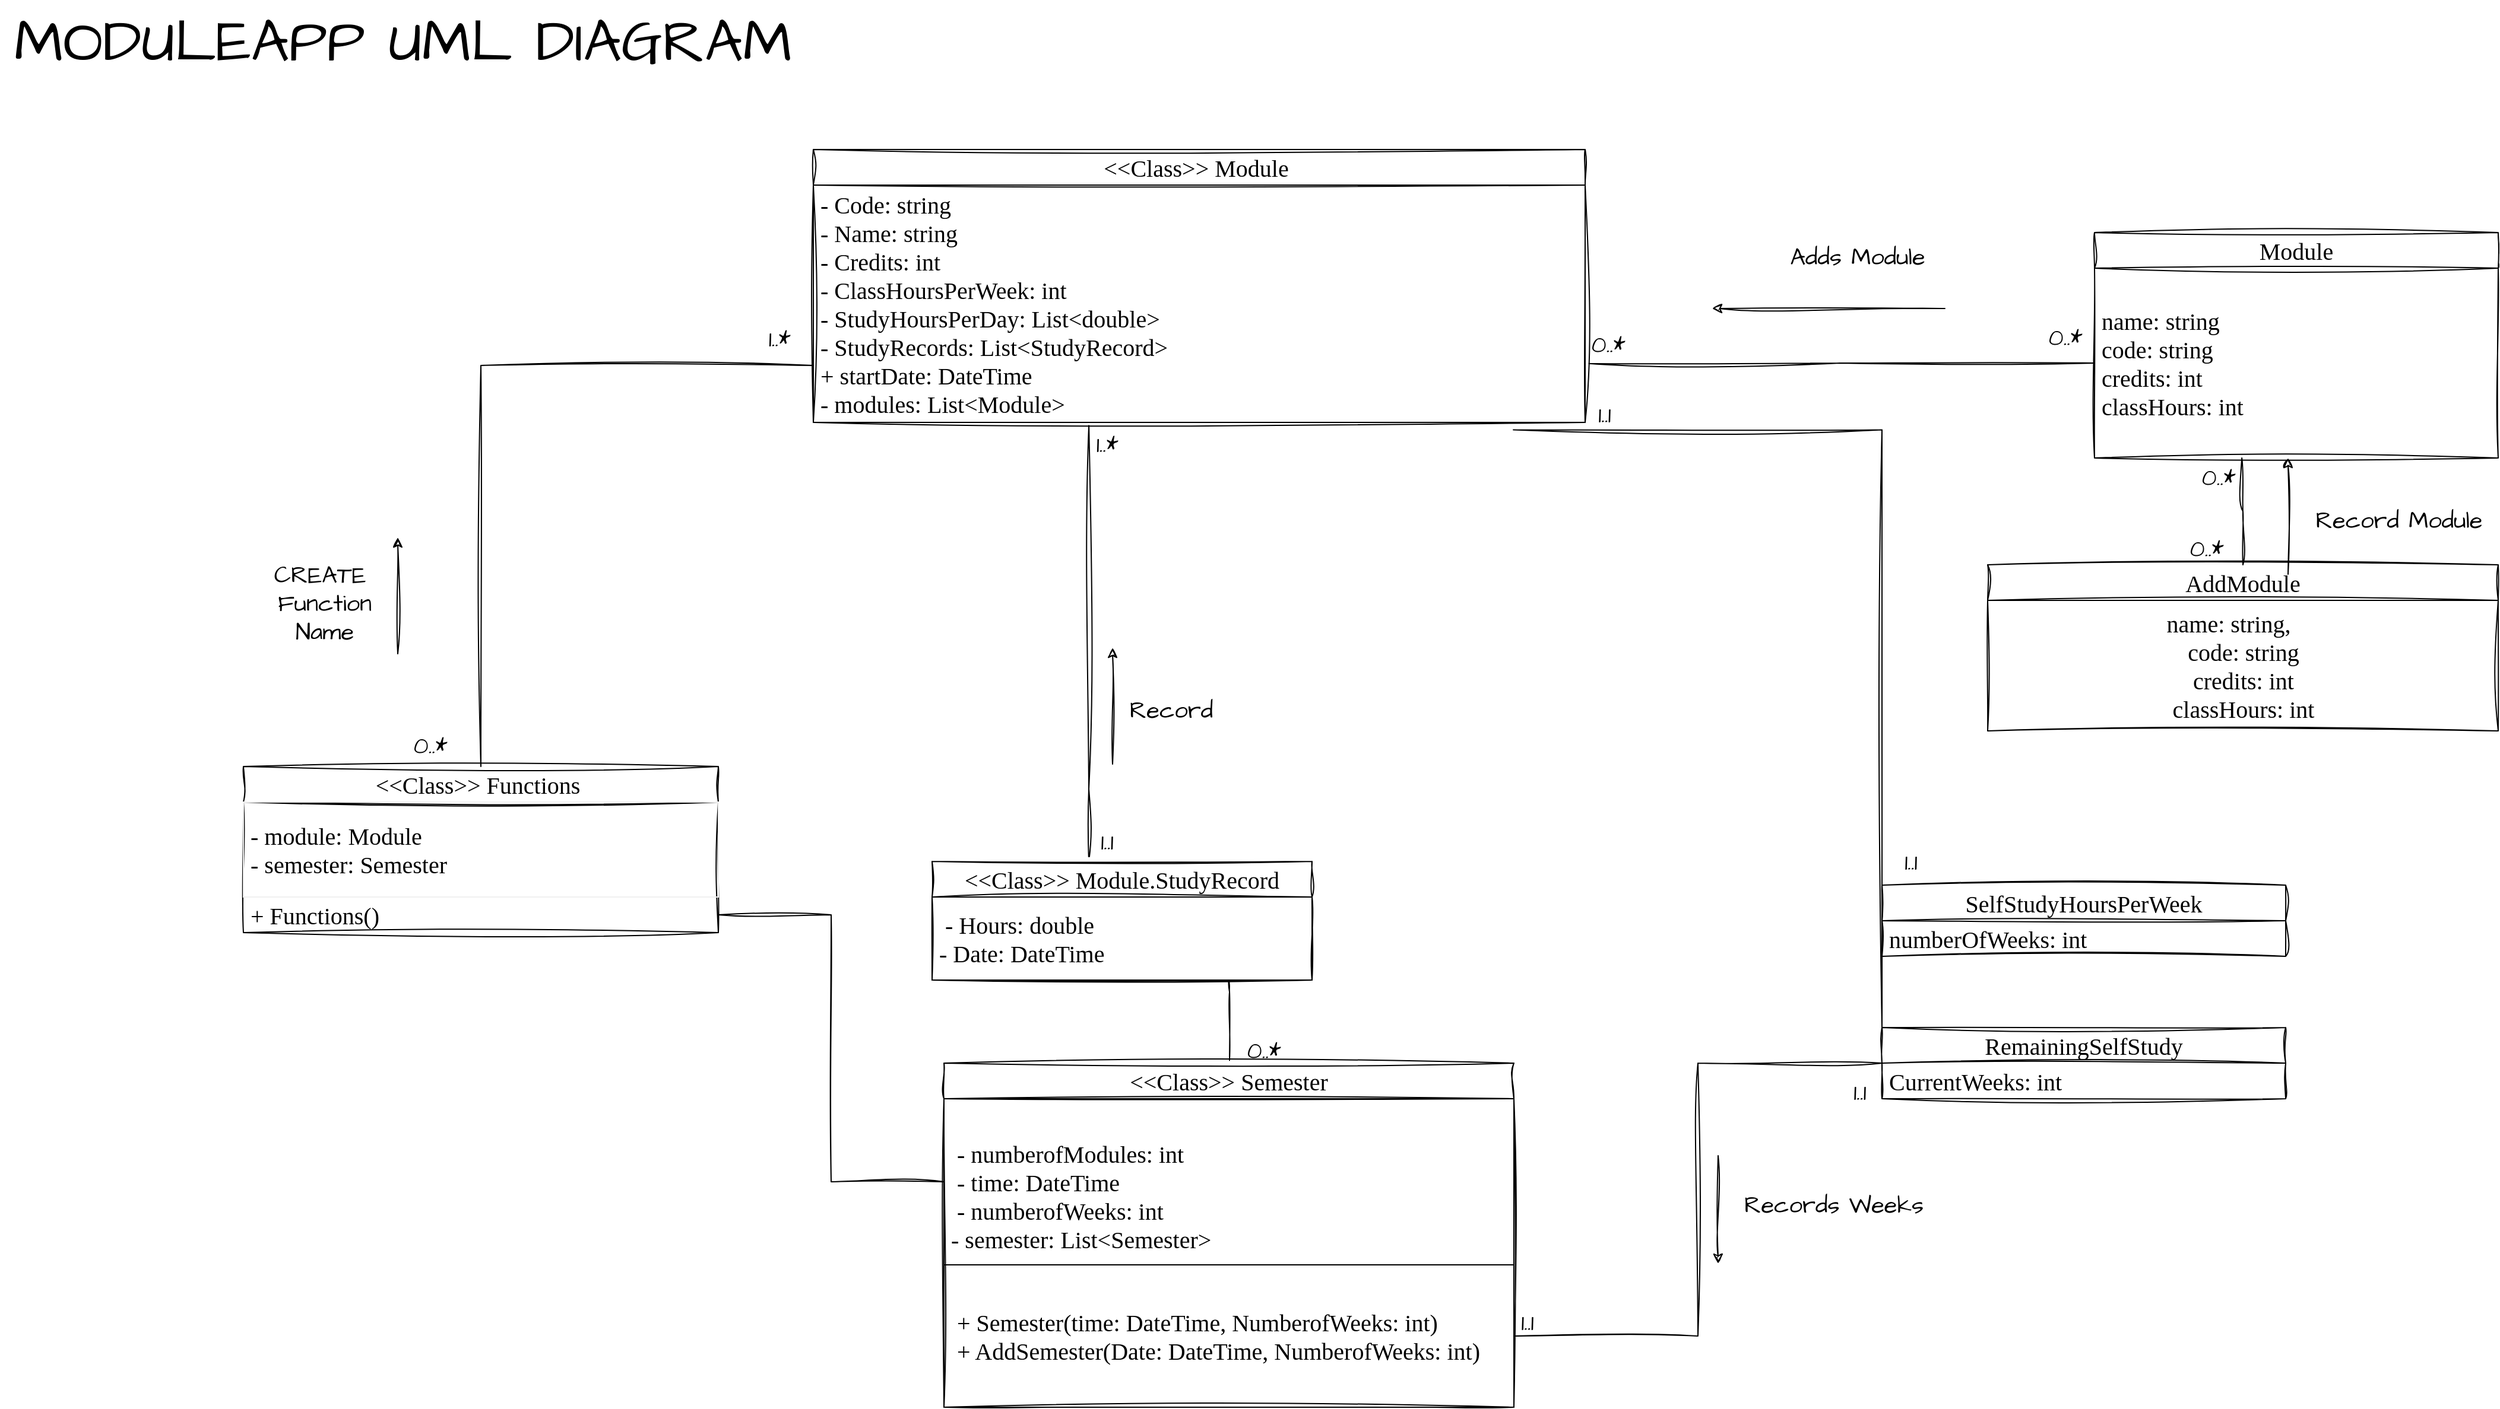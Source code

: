 <mxfile version="21.5.0" type="device">
  <diagram name="Page-1" id="kCfVXJoL_dmyVYq_A1QM">
    <mxGraphModel dx="2206" dy="1360" grid="0" gridSize="10" guides="1" tooltips="1" connect="1" arrows="1" fold="1" page="1" pageScale="1" pageWidth="2339" pageHeight="3300" math="0" shadow="0">
      <root>
        <mxCell id="0" />
        <mxCell id="1" parent="0" />
        <mxCell id="cLwnY9_HZELoblNR_DfB-37" style="edgeStyle=orthogonalEdgeStyle;rounded=0;sketch=1;hachureGap=4;jiggle=2;curveFitting=1;orthogonalLoop=1;jettySize=auto;html=1;entryX=0;entryY=0.76;entryDx=0;entryDy=0;entryPerimeter=0;fontFamily=Times New Roman;fontSize=16;startArrow=none;startFill=0;endArrow=none;endFill=0;" parent="1" source="cLwnY9_HZELoblNR_DfB-1" target="cLwnY9_HZELoblNR_DfB-6" edge="1">
          <mxGeometry relative="1" as="geometry" />
        </mxCell>
        <mxCell id="cLwnY9_HZELoblNR_DfB-1" value="&amp;lt;&amp;lt;Class&amp;gt;&amp;gt; Functions&amp;nbsp;" style="swimlane;fontStyle=0;childLayout=stackLayout;horizontal=1;startSize=30;horizontalStack=0;resizeParent=1;resizeParentMax=0;resizeLast=0;collapsible=1;marginBottom=0;whiteSpace=wrap;html=1;sketch=1;hachureGap=4;jiggle=2;curveFitting=1;fontFamily=Times New Roman;fontSize=20;" parent="1" vertex="1">
          <mxGeometry x="440" y="910" width="400" height="140" as="geometry" />
        </mxCell>
        <mxCell id="cLwnY9_HZELoblNR_DfB-2" value="- module: Module&lt;br&gt;- semester: Semester " style="text;strokeColor=#F0F0F0;fillColor=none;align=left;verticalAlign=middle;spacingLeft=4;spacingRight=4;overflow=hidden;points=[[0,0.5],[1,0.5]];portConstraint=eastwest;rotatable=0;whiteSpace=wrap;html=1;fontSize=20;fontFamily=Times New Roman;" parent="cLwnY9_HZELoblNR_DfB-1" vertex="1">
          <mxGeometry y="30" width="400" height="80" as="geometry" />
        </mxCell>
        <mxCell id="cLwnY9_HZELoblNR_DfB-3" value=" + Functions()   " style="text;strokeColor=none;fillColor=none;align=left;verticalAlign=middle;spacingLeft=4;spacingRight=4;overflow=hidden;points=[[0,0.5],[1,0.5]];portConstraint=eastwest;rotatable=0;whiteSpace=wrap;html=1;fontSize=20;fontFamily=Times New Roman;" parent="cLwnY9_HZELoblNR_DfB-1" vertex="1">
          <mxGeometry y="110" width="400" height="30" as="geometry" />
        </mxCell>
        <mxCell id="cLwnY9_HZELoblNR_DfB-5" value="&amp;lt;&amp;lt;Class&amp;gt;&amp;gt; Module&amp;nbsp;" style="swimlane;fontStyle=0;childLayout=stackLayout;horizontal=1;startSize=30;horizontalStack=0;resizeParent=1;resizeParentMax=0;resizeLast=0;collapsible=1;marginBottom=0;whiteSpace=wrap;html=1;sketch=1;hachureGap=4;jiggle=2;curveFitting=1;fontFamily=Times New Roman;fontSize=20;" parent="1" vertex="1">
          <mxGeometry x="920" y="390" width="650" height="230" as="geometry" />
        </mxCell>
        <mxCell id="cLwnY9_HZELoblNR_DfB-6" value="- Code: string&amp;nbsp;&lt;br&gt;- Name: string&amp;nbsp;&lt;br&gt;- Credits: int&amp;nbsp;&lt;br&gt;- ClassHoursPerWeek: int&lt;br&gt;- StudyHoursPerDay: List&amp;lt;double&amp;gt;&amp;nbsp;&lt;br&gt;- StudyRecords: List&amp;lt;StudyRecord&amp;gt;&amp;nbsp;&lt;br&gt;+ startDate: DateTime&amp;nbsp;&lt;br&gt;- modules: List&amp;lt;Module&amp;gt;" style="text;strokeColor=default;fillColor=none;align=left;verticalAlign=middle;spacingLeft=4;spacingRight=4;overflow=hidden;points=[[0,0.5],[1,0.5]];portConstraint=eastwest;rotatable=0;whiteSpace=wrap;html=1;fontSize=20;fontFamily=Times New Roman;" parent="cLwnY9_HZELoblNR_DfB-5" vertex="1">
          <mxGeometry y="30" width="650" height="200" as="geometry" />
        </mxCell>
        <mxCell id="cLwnY9_HZELoblNR_DfB-35" style="edgeStyle=orthogonalEdgeStyle;rounded=0;sketch=1;hachureGap=4;jiggle=2;curveFitting=1;orthogonalLoop=1;jettySize=auto;html=1;entryX=0.357;entryY=1.013;entryDx=0;entryDy=0;entryPerimeter=0;fontFamily=Times New Roman;fontSize=16;startArrow=none;startFill=0;endArrow=none;endFill=0;" parent="1" source="cLwnY9_HZELoblNR_DfB-9" target="cLwnY9_HZELoblNR_DfB-6" edge="1">
          <mxGeometry relative="1" as="geometry">
            <Array as="points">
              <mxPoint x="1152" y="929" />
              <mxPoint x="1152" y="929" />
            </Array>
            <mxPoint x="1187.8" y="870" as="targetPoint" />
          </mxGeometry>
        </mxCell>
        <mxCell id="cLwnY9_HZELoblNR_DfB-9" value="&amp;nbsp;&amp;lt;&amp;lt;Class&amp;gt;&amp;gt; Module.StudyRecord&amp;nbsp;" style="swimlane;fontStyle=0;childLayout=stackLayout;horizontal=1;startSize=30;horizontalStack=0;resizeParent=1;resizeParentMax=0;resizeLast=0;collapsible=1;marginBottom=0;whiteSpace=wrap;html=1;sketch=1;hachureGap=4;jiggle=2;curveFitting=1;fontFamily=Times New Roman;fontSize=20;" parent="1" vertex="1">
          <mxGeometry x="1020" y="990" width="320" height="100" as="geometry" />
        </mxCell>
        <mxCell id="cLwnY9_HZELoblNR_DfB-10" value="&lt;div&gt;&amp;nbsp;- Hours: double&amp;nbsp; &amp;nbsp; &amp;nbsp; &amp;nbsp; &amp;nbsp;&lt;/div&gt;&lt;div&gt;- Date: DateTime&amp;nbsp;&lt;/div&gt;" style="text;strokeColor=default;fillColor=none;align=left;verticalAlign=middle;spacingLeft=4;spacingRight=4;overflow=hidden;points=[[0,0.5],[1,0.5]];portConstraint=eastwest;rotatable=0;whiteSpace=wrap;html=1;fontSize=20;fontFamily=Times New Roman;" parent="cLwnY9_HZELoblNR_DfB-9" vertex="1">
          <mxGeometry y="30" width="320" height="70" as="geometry" />
        </mxCell>
        <mxCell id="cLwnY9_HZELoblNR_DfB-39" style="edgeStyle=orthogonalEdgeStyle;rounded=0;sketch=1;hachureGap=4;jiggle=2;curveFitting=1;orthogonalLoop=1;jettySize=auto;html=1;entryX=0.781;entryY=1.143;entryDx=0;entryDy=0;entryPerimeter=0;fontFamily=Architects Daughter;fontSource=https%3A%2F%2Ffonts.googleapis.com%2Fcss%3Ffamily%3DArchitects%2BDaughter;fontSize=16;exitX=0.501;exitY=-0.008;exitDx=0;exitDy=0;exitPerimeter=0;startArrow=none;startFill=0;endArrow=none;endFill=0;" parent="1" source="cLwnY9_HZELoblNR_DfB-13" edge="1">
          <mxGeometry relative="1" as="geometry">
            <mxPoint x="1269.96" y="1149.99" as="sourcePoint" />
            <mxPoint x="1269.88" y="1090" as="targetPoint" />
            <Array as="points">
              <mxPoint x="1271" y="1100" />
              <mxPoint x="1270" y="1100" />
            </Array>
          </mxGeometry>
        </mxCell>
        <mxCell id="cLwnY9_HZELoblNR_DfB-13" value="&amp;nbsp;&amp;lt;&amp;lt;Class&amp;gt;&amp;gt; Semester&amp;nbsp;" style="swimlane;fontStyle=0;childLayout=stackLayout;horizontal=1;startSize=30;horizontalStack=0;resizeParent=1;resizeParentMax=0;resizeLast=0;collapsible=1;marginBottom=0;whiteSpace=wrap;html=1;sketch=1;hachureGap=4;jiggle=2;curveFitting=1;fontFamily=Times New Roman;fontSize=20;" parent="1" vertex="1">
          <mxGeometry x="1030" y="1160" width="480" height="290" as="geometry" />
        </mxCell>
        <mxCell id="cLwnY9_HZELoblNR_DfB-14" value="&lt;div&gt;&lt;br&gt;&lt;/div&gt;&lt;div&gt;&amp;nbsp;- numberofModules: int&amp;nbsp; &amp;nbsp; &amp;nbsp;&lt;/div&gt;&lt;div&gt;&amp;nbsp;- time: DateTime&amp;nbsp; &amp;nbsp; &amp;nbsp; &amp;nbsp; &amp;nbsp; &amp;nbsp;&lt;/div&gt;&lt;div&gt;&amp;nbsp;- numberofWeeks: int&amp;nbsp; &amp;nbsp; &amp;nbsp; &amp;nbsp;&lt;/div&gt;&lt;div&gt;- semester: List&amp;lt;Semester&amp;gt;&lt;/div&gt;" style="text;strokeColor=default;fillColor=none;align=left;verticalAlign=middle;spacingLeft=4;spacingRight=4;overflow=hidden;points=[[0,0.5],[1,0.5]];portConstraint=eastwest;rotatable=0;whiteSpace=wrap;html=1;fontSize=20;fontFamily=Times New Roman;" parent="cLwnY9_HZELoblNR_DfB-13" vertex="1">
          <mxGeometry y="30" width="480" height="140" as="geometry" />
        </mxCell>
        <mxCell id="cLwnY9_HZELoblNR_DfB-15" value="&lt;div&gt;&amp;nbsp;+ Semester(time: DateTime, NumberofWeeks: int)&amp;nbsp;&lt;/div&gt;&lt;div&gt;&amp;nbsp;+ AddSemester(Date: DateTime, NumberofWeeks: int)&amp;nbsp;&lt;/div&gt;" style="text;strokeColor=default;fillColor=none;align=left;verticalAlign=middle;spacingLeft=4;spacingRight=4;overflow=hidden;points=[[0,0.5],[1,0.5]];portConstraint=eastwest;rotatable=0;whiteSpace=wrap;html=1;fontSize=20;fontFamily=Times New Roman;" parent="cLwnY9_HZELoblNR_DfB-13" vertex="1">
          <mxGeometry y="170" width="480" height="120" as="geometry" />
        </mxCell>
        <mxCell id="cLwnY9_HZELoblNR_DfB-17" value="Module" style="swimlane;fontStyle=0;childLayout=stackLayout;horizontal=1;startSize=30;horizontalStack=0;resizeParent=1;resizeParentMax=0;resizeLast=0;collapsible=1;marginBottom=0;whiteSpace=wrap;html=1;sketch=1;hachureGap=4;jiggle=2;curveFitting=1;fontFamily=Times New Roman;fontSize=20;" parent="1" vertex="1">
          <mxGeometry x="1999" y="460" width="340" height="190" as="geometry" />
        </mxCell>
        <mxCell id="cLwnY9_HZELoblNR_DfB-20" value="name: string&lt;br&gt;code: string&lt;br&gt;credits: int&lt;br&gt;classHours: int&amp;nbsp;" style="text;strokeColor=none;fillColor=none;align=left;verticalAlign=middle;spacingLeft=4;spacingRight=4;overflow=hidden;points=[[0,0.5],[1,0.5]];portConstraint=eastwest;rotatable=0;whiteSpace=wrap;html=1;fontSize=20;fontFamily=Times New Roman;" parent="cLwnY9_HZELoblNR_DfB-17" vertex="1">
          <mxGeometry y="30" width="340" height="160" as="geometry" />
        </mxCell>
        <mxCell id="trnYDFIzoloPD32JqK8Z-2" style="edgeStyle=orthogonalEdgeStyle;rounded=0;sketch=1;hachureGap=4;jiggle=2;curveFitting=1;orthogonalLoop=1;jettySize=auto;html=1;exitX=0.5;exitY=0;exitDx=0;exitDy=0;entryX=0.365;entryY=1;entryDx=0;entryDy=0;entryPerimeter=0;fontFamily=Architects Daughter;fontSource=https%3A%2F%2Ffonts.googleapis.com%2Fcss%3Ffamily%3DArchitects%2BDaughter;fontSize=16;endArrow=none;endFill=0;" edge="1" parent="1" source="cLwnY9_HZELoblNR_DfB-21" target="cLwnY9_HZELoblNR_DfB-20">
          <mxGeometry relative="1" as="geometry" />
        </mxCell>
        <mxCell id="cLwnY9_HZELoblNR_DfB-21" value="AddModule" style="swimlane;fontStyle=0;childLayout=stackLayout;horizontal=1;startSize=30;horizontalStack=0;resizeParent=1;resizeParentMax=0;resizeLast=0;collapsible=1;marginBottom=0;whiteSpace=wrap;html=1;sketch=1;hachureGap=4;jiggle=2;curveFitting=1;fontFamily=Times New Roman;fontSize=20;" parent="1" vertex="1">
          <mxGeometry x="1909" y="740" width="430" height="140" as="geometry" />
        </mxCell>
        <mxCell id="cLwnY9_HZELoblNR_DfB-24" value="&lt;div style=&quot;text-align: left;&quot;&gt;&lt;span style=&quot;background-color: initial;&quot;&gt;name: string,&lt;/span&gt;&lt;/div&gt;code: string&lt;br&gt;credits: int&lt;br&gt;&amp;nbsp;classHours: int&amp;nbsp;" style="text;html=1;align=center;verticalAlign=middle;resizable=0;points=[];autosize=1;strokeColor=none;fillColor=none;fontSize=20;fontFamily=Times New Roman;" parent="cLwnY9_HZELoblNR_DfB-21" vertex="1">
          <mxGeometry y="30" width="430" height="110" as="geometry" />
        </mxCell>
        <mxCell id="cLwnY9_HZELoblNR_DfB-25" value="SelfStudyHoursPerWeek" style="swimlane;fontStyle=0;childLayout=stackLayout;horizontal=1;startSize=30;horizontalStack=0;resizeParent=1;resizeParentMax=0;resizeLast=0;collapsible=1;marginBottom=0;whiteSpace=wrap;html=1;sketch=1;hachureGap=4;jiggle=2;curveFitting=1;fontFamily=Times New Roman;fontSize=20;" parent="1" vertex="1">
          <mxGeometry x="1820" y="1010" width="340" height="60" as="geometry" />
        </mxCell>
        <mxCell id="cLwnY9_HZELoblNR_DfB-26" value="numberOfWeeks: int" style="text;strokeColor=none;fillColor=none;align=left;verticalAlign=middle;spacingLeft=4;spacingRight=4;overflow=hidden;points=[[0,0.5],[1,0.5]];portConstraint=eastwest;rotatable=0;whiteSpace=wrap;html=1;fontSize=20;fontFamily=Times New Roman;" parent="cLwnY9_HZELoblNR_DfB-25" vertex="1">
          <mxGeometry y="30" width="340" height="30" as="geometry" />
        </mxCell>
        <mxCell id="cLwnY9_HZELoblNR_DfB-31" style="edgeStyle=orthogonalEdgeStyle;rounded=0;sketch=1;hachureGap=4;jiggle=2;curveFitting=1;orthogonalLoop=1;jettySize=auto;html=1;exitX=0;exitY=0.5;exitDx=0;exitDy=0;fontFamily=Times New Roman;fontSize=16;startArrow=none;startFill=0;endArrow=none;endFill=0;" parent="1" source="cLwnY9_HZELoblNR_DfB-29" target="cLwnY9_HZELoblNR_DfB-15" edge="1">
          <mxGeometry relative="1" as="geometry" />
        </mxCell>
        <mxCell id="cLwnY9_HZELoblNR_DfB-32" style="edgeStyle=orthogonalEdgeStyle;rounded=0;sketch=1;hachureGap=4;jiggle=2;curveFitting=1;orthogonalLoop=1;jettySize=auto;html=1;exitX=0;exitY=0;exitDx=0;exitDy=0;entryX=0.907;entryY=1.031;entryDx=0;entryDy=0;entryPerimeter=0;fontFamily=Times New Roman;fontSize=16;startArrow=none;startFill=0;endArrow=none;endFill=0;" parent="1" source="cLwnY9_HZELoblNR_DfB-29" target="cLwnY9_HZELoblNR_DfB-6" edge="1">
          <mxGeometry relative="1" as="geometry">
            <mxPoint x="1536.85" y="870" as="targetPoint" />
          </mxGeometry>
        </mxCell>
        <mxCell id="cLwnY9_HZELoblNR_DfB-29" value="RemainingSelfStudy" style="swimlane;fontStyle=0;childLayout=stackLayout;horizontal=1;startSize=30;horizontalStack=0;resizeParent=1;resizeParentMax=0;resizeLast=0;collapsible=1;marginBottom=0;whiteSpace=wrap;html=1;sketch=1;hachureGap=4;jiggle=2;curveFitting=1;fontFamily=Times New Roman;fontSize=20;" parent="1" vertex="1">
          <mxGeometry x="1820" y="1130" width="340" height="60" as="geometry" />
        </mxCell>
        <mxCell id="cLwnY9_HZELoblNR_DfB-30" value="CurrentWeeks: int" style="text;strokeColor=none;fillColor=none;align=left;verticalAlign=middle;spacingLeft=4;spacingRight=4;overflow=hidden;points=[[0,0.5],[1,0.5]];portConstraint=eastwest;rotatable=0;whiteSpace=wrap;html=1;fontSize=20;fontFamily=Times New Roman;" parent="cLwnY9_HZELoblNR_DfB-29" vertex="1">
          <mxGeometry y="30" width="340" height="30" as="geometry" />
        </mxCell>
        <mxCell id="cLwnY9_HZELoblNR_DfB-36" style="edgeStyle=orthogonalEdgeStyle;rounded=0;sketch=1;hachureGap=4;jiggle=2;curveFitting=1;orthogonalLoop=1;jettySize=auto;html=1;entryX=1.005;entryY=0.752;entryDx=0;entryDy=0;entryPerimeter=0;fontFamily=Times New Roman;fontSize=16;startArrow=none;startFill=0;endArrow=none;endFill=0;" parent="1" source="cLwnY9_HZELoblNR_DfB-20" target="cLwnY9_HZELoblNR_DfB-6" edge="1">
          <mxGeometry relative="1" as="geometry" />
        </mxCell>
        <mxCell id="cLwnY9_HZELoblNR_DfB-38" style="edgeStyle=orthogonalEdgeStyle;rounded=0;sketch=1;hachureGap=4;jiggle=2;curveFitting=1;orthogonalLoop=1;jettySize=auto;html=1;fontFamily=Times New Roman;fontSize=16;startArrow=none;startFill=0;endArrow=none;endFill=0;" parent="1" source="cLwnY9_HZELoblNR_DfB-3" target="cLwnY9_HZELoblNR_DfB-14" edge="1">
          <mxGeometry relative="1" as="geometry" />
        </mxCell>
        <mxCell id="trnYDFIzoloPD32JqK8Z-1" value="0..*" style="text;html=1;align=center;verticalAlign=middle;resizable=0;points=[];autosize=1;strokeColor=none;fillColor=none;fontSize=20;fontFamily=Architects Daughter;" vertex="1" parent="1">
          <mxGeometry x="574" y="874" width="46" height="36" as="geometry" />
        </mxCell>
        <mxCell id="trnYDFIzoloPD32JqK8Z-3" value="1..*" style="text;html=1;align=center;verticalAlign=middle;resizable=0;points=[];autosize=1;strokeColor=none;fillColor=none;fontSize=20;fontFamily=Architects Daughter;" vertex="1" parent="1">
          <mxGeometry x="873" y="531" width="36" height="36" as="geometry" />
        </mxCell>
        <mxCell id="trnYDFIzoloPD32JqK8Z-4" value="1..1" style="text;html=1;align=center;verticalAlign=middle;resizable=0;points=[];autosize=1;strokeColor=none;fillColor=none;fontSize=20;fontFamily=Architects Daughter;" vertex="1" parent="1">
          <mxGeometry x="1786" y="1166" width="29" height="36" as="geometry" />
        </mxCell>
        <mxCell id="trnYDFIzoloPD32JqK8Z-5" value="1..1" style="text;html=1;align=center;verticalAlign=middle;resizable=0;points=[];autosize=1;strokeColor=none;fillColor=none;fontSize=20;fontFamily=Architects Daughter;" vertex="1" parent="1">
          <mxGeometry x="1506" y="1360" width="29" height="36" as="geometry" />
        </mxCell>
        <mxCell id="trnYDFIzoloPD32JqK8Z-6" value="1..1" style="text;html=1;align=center;verticalAlign=middle;resizable=0;points=[];autosize=1;strokeColor=none;fillColor=none;fontSize=20;fontFamily=Architects Daughter;" vertex="1" parent="1">
          <mxGeometry x="1829" y="972" width="29" height="36" as="geometry" />
        </mxCell>
        <mxCell id="trnYDFIzoloPD32JqK8Z-7" value="0..*" style="text;html=1;align=center;verticalAlign=middle;resizable=0;points=[];autosize=1;strokeColor=none;fillColor=none;fontSize=20;fontFamily=Architects Daughter;" vertex="1" parent="1">
          <mxGeometry x="1951" y="530" width="46" height="36" as="geometry" />
        </mxCell>
        <mxCell id="trnYDFIzoloPD32JqK8Z-8" value="0..*" style="text;html=1;align=center;verticalAlign=middle;resizable=0;points=[];autosize=1;strokeColor=none;fillColor=none;fontSize=20;fontFamily=Architects Daughter;" vertex="1" parent="1">
          <mxGeometry x="1566" y="536" width="46" height="36" as="geometry" />
        </mxCell>
        <mxCell id="trnYDFIzoloPD32JqK8Z-9" value="0..*" style="text;html=1;align=center;verticalAlign=middle;resizable=0;points=[];autosize=1;strokeColor=none;fillColor=none;fontSize=20;fontFamily=Architects Daughter;" vertex="1" parent="1">
          <mxGeometry x="2070" y="708" width="46" height="36" as="geometry" />
        </mxCell>
        <mxCell id="trnYDFIzoloPD32JqK8Z-10" value="0..*" style="text;html=1;align=center;verticalAlign=middle;resizable=0;points=[];autosize=1;strokeColor=none;fillColor=none;fontSize=20;fontFamily=Architects Daughter;" vertex="1" parent="1">
          <mxGeometry x="2080" y="648" width="46" height="36" as="geometry" />
        </mxCell>
        <mxCell id="trnYDFIzoloPD32JqK8Z-11" value="0..*" style="text;html=1;align=center;verticalAlign=middle;resizable=0;points=[];autosize=1;strokeColor=none;fillColor=none;fontSize=20;fontFamily=Architects Daughter;" vertex="1" parent="1">
          <mxGeometry x="1276" y="1131" width="46" height="36" as="geometry" />
        </mxCell>
        <mxCell id="trnYDFIzoloPD32JqK8Z-12" value="1..1" style="text;html=1;align=center;verticalAlign=middle;resizable=0;points=[];autosize=1;strokeColor=none;fillColor=none;fontSize=20;fontFamily=Architects Daughter;" vertex="1" parent="1">
          <mxGeometry x="1152" y="955" width="29" height="36" as="geometry" />
        </mxCell>
        <mxCell id="trnYDFIzoloPD32JqK8Z-13" value="1..*" style="text;html=1;align=center;verticalAlign=middle;resizable=0;points=[];autosize=1;strokeColor=none;fillColor=none;fontSize=20;fontFamily=Architects Daughter;" vertex="1" parent="1">
          <mxGeometry x="1149" y="620" width="36" height="36" as="geometry" />
        </mxCell>
        <mxCell id="trnYDFIzoloPD32JqK8Z-14" value="1..1" style="text;html=1;align=center;verticalAlign=middle;resizable=0;points=[];autosize=1;strokeColor=none;fillColor=none;fontSize=20;fontFamily=Architects Daughter;" vertex="1" parent="1">
          <mxGeometry x="1571" y="595" width="29" height="36" as="geometry" />
        </mxCell>
        <mxCell id="trnYDFIzoloPD32JqK8Z-15" value="" style="endArrow=classic;html=1;rounded=0;sketch=1;hachureGap=4;jiggle=2;curveFitting=1;fontFamily=Architects Daughter;fontSource=https%3A%2F%2Ffonts.googleapis.com%2Fcss%3Ffamily%3DArchitects%2BDaughter;fontSize=16;" edge="1" parent="1">
          <mxGeometry width="50" height="50" relative="1" as="geometry">
            <mxPoint x="570" y="815" as="sourcePoint" />
            <mxPoint x="570" y="717" as="targetPoint" />
          </mxGeometry>
        </mxCell>
        <mxCell id="trnYDFIzoloPD32JqK8Z-16" value="CREATE&amp;nbsp;&lt;br&gt;Function&lt;br&gt;Name" style="text;html=1;align=center;verticalAlign=middle;resizable=0;points=[];autosize=1;strokeColor=none;fillColor=none;fontSize=20;fontFamily=Architects Daughter;" vertex="1" parent="1">
          <mxGeometry x="456" y="730" width="103" height="84" as="geometry" />
        </mxCell>
        <mxCell id="trnYDFIzoloPD32JqK8Z-17" value="Record&amp;nbsp;" style="text;html=1;align=center;verticalAlign=middle;resizable=0;points=[];autosize=1;strokeColor=none;fillColor=none;fontSize=20;fontFamily=Architects Daughter;" vertex="1" parent="1">
          <mxGeometry x="1177" y="844" width="96" height="36" as="geometry" />
        </mxCell>
        <mxCell id="trnYDFIzoloPD32JqK8Z-18" value="" style="endArrow=classic;html=1;rounded=0;sketch=1;hachureGap=4;jiggle=2;curveFitting=1;fontFamily=Architects Daughter;fontSource=https%3A%2F%2Ffonts.googleapis.com%2Fcss%3Ffamily%3DArchitects%2BDaughter;fontSize=16;" edge="1" parent="1">
          <mxGeometry width="50" height="50" relative="1" as="geometry">
            <mxPoint x="1172" y="908" as="sourcePoint" />
            <mxPoint x="1172" y="810" as="targetPoint" />
          </mxGeometry>
        </mxCell>
        <mxCell id="trnYDFIzoloPD32JqK8Z-19" value="" style="endArrow=classic;html=1;rounded=0;sketch=1;hachureGap=4;jiggle=2;curveFitting=1;fontFamily=Architects Daughter;fontSource=https%3A%2F%2Ffonts.googleapis.com%2Fcss%3Ffamily%3DArchitects%2BDaughter;fontSize=16;" edge="1" parent="1">
          <mxGeometry width="50" height="50" relative="1" as="geometry">
            <mxPoint x="1682" y="1238" as="sourcePoint" />
            <mxPoint x="1682" y="1329" as="targetPoint" />
          </mxGeometry>
        </mxCell>
        <mxCell id="trnYDFIzoloPD32JqK8Z-20" value="Records Weeks" style="text;html=1;align=center;verticalAlign=middle;resizable=0;points=[];autosize=1;strokeColor=none;fillColor=none;fontSize=20;fontFamily=Architects Daughter;" vertex="1" parent="1">
          <mxGeometry x="1694" y="1261" width="169" height="36" as="geometry" />
        </mxCell>
        <mxCell id="trnYDFIzoloPD32JqK8Z-22" value="Record Module" style="text;html=1;align=center;verticalAlign=middle;resizable=0;points=[];autosize=1;strokeColor=none;fillColor=none;fontSize=20;fontFamily=Architects Daughter;" vertex="1" parent="1">
          <mxGeometry x="2176" y="684" width="158" height="36" as="geometry" />
        </mxCell>
        <mxCell id="trnYDFIzoloPD32JqK8Z-23" value="" style="endArrow=classic;html=1;rounded=0;sketch=1;hachureGap=4;jiggle=2;curveFitting=1;fontFamily=Architects Daughter;fontSource=https%3A%2F%2Ffonts.googleapis.com%2Fcss%3Ffamily%3DArchitects%2BDaughter;fontSize=16;" edge="1" parent="1">
          <mxGeometry width="50" height="50" relative="1" as="geometry">
            <mxPoint x="2162" y="748" as="sourcePoint" />
            <mxPoint x="2162" y="650" as="targetPoint" />
          </mxGeometry>
        </mxCell>
        <mxCell id="trnYDFIzoloPD32JqK8Z-24" value="Adds Module" style="text;html=1;align=center;verticalAlign=middle;resizable=0;points=[];autosize=1;strokeColor=none;fillColor=none;fontSize=20;fontFamily=Architects Daughter;" vertex="1" parent="1">
          <mxGeometry x="1733" y="462" width="132" height="36" as="geometry" />
        </mxCell>
        <mxCell id="trnYDFIzoloPD32JqK8Z-25" value="" style="endArrow=classic;html=1;rounded=0;sketch=1;hachureGap=4;jiggle=2;curveFitting=1;fontFamily=Architects Daughter;fontSource=https%3A%2F%2Ffonts.googleapis.com%2Fcss%3Ffamily%3DArchitects%2BDaughter;fontSize=16;" edge="1" parent="1">
          <mxGeometry width="50" height="50" relative="1" as="geometry">
            <mxPoint x="1873" y="524" as="sourcePoint" />
            <mxPoint x="1677" y="524" as="targetPoint" />
          </mxGeometry>
        </mxCell>
        <mxCell id="trnYDFIzoloPD32JqK8Z-26" value="&lt;font style=&quot;font-size: 50px;&quot;&gt;MODULEAPP UML DIAGRAM&lt;/font&gt;" style="text;html=1;align=center;verticalAlign=middle;resizable=0;points=[];autosize=1;strokeColor=none;fillColor=none;fontSize=20;fontFamily=Architects Daughter;" vertex="1" parent="1">
          <mxGeometry x="237" y="264" width="673" height="72" as="geometry" />
        </mxCell>
      </root>
    </mxGraphModel>
  </diagram>
</mxfile>
